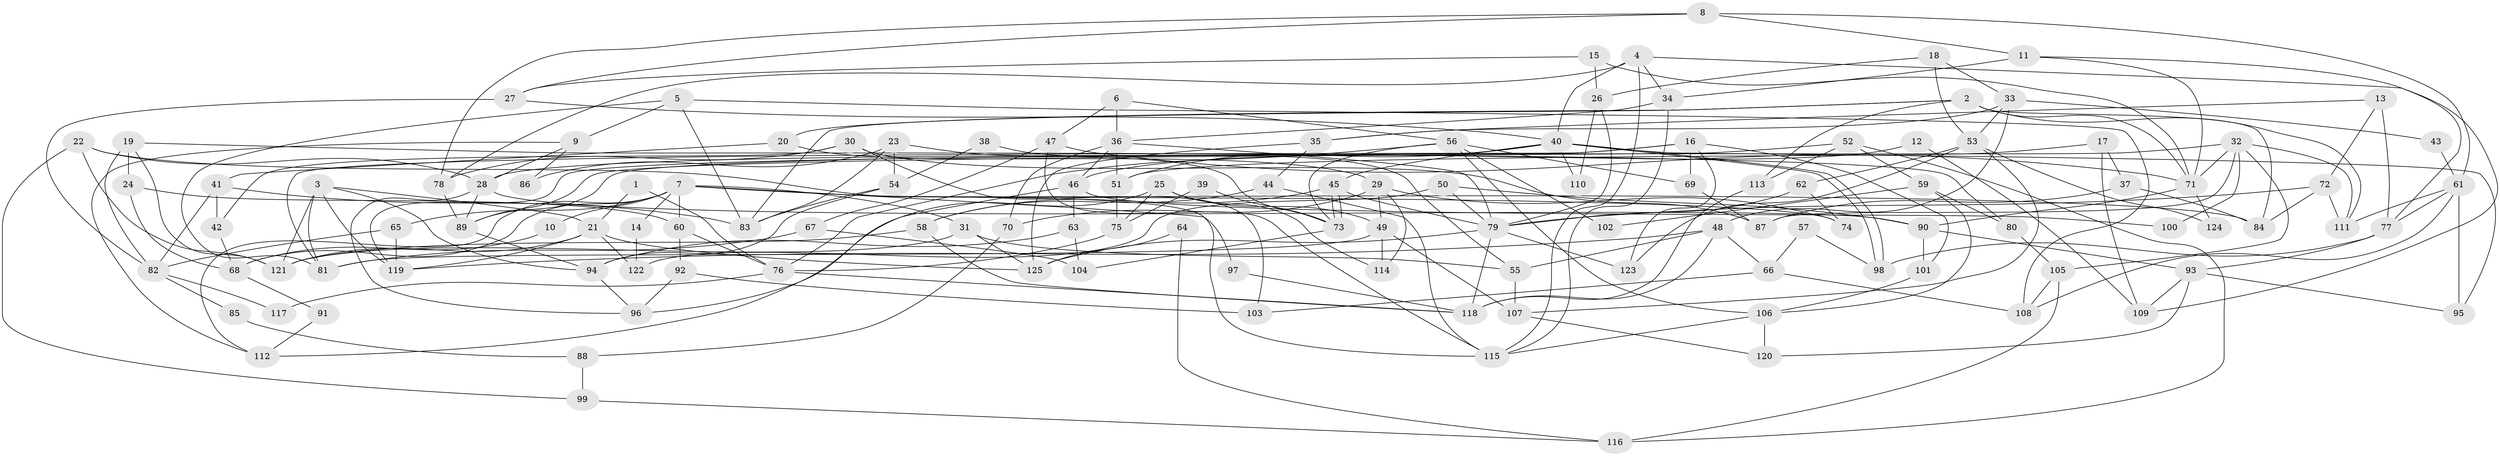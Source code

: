 // coarse degree distribution, {6: 0.0967741935483871, 9: 0.08064516129032258, 5: 0.3064516129032258, 3: 0.11290322580645161, 8: 0.04838709677419355, 4: 0.22580645161290322, 7: 0.08064516129032258, 10: 0.03225806451612903, 12: 0.016129032258064516}
// Generated by graph-tools (version 1.1) at 2025/37/03/04/25 23:37:08]
// undirected, 125 vertices, 250 edges
graph export_dot {
  node [color=gray90,style=filled];
  1;
  2;
  3;
  4;
  5;
  6;
  7;
  8;
  9;
  10;
  11;
  12;
  13;
  14;
  15;
  16;
  17;
  18;
  19;
  20;
  21;
  22;
  23;
  24;
  25;
  26;
  27;
  28;
  29;
  30;
  31;
  32;
  33;
  34;
  35;
  36;
  37;
  38;
  39;
  40;
  41;
  42;
  43;
  44;
  45;
  46;
  47;
  48;
  49;
  50;
  51;
  52;
  53;
  54;
  55;
  56;
  57;
  58;
  59;
  60;
  61;
  62;
  63;
  64;
  65;
  66;
  67;
  68;
  69;
  70;
  71;
  72;
  73;
  74;
  75;
  76;
  77;
  78;
  79;
  80;
  81;
  82;
  83;
  84;
  85;
  86;
  87;
  88;
  89;
  90;
  91;
  92;
  93;
  94;
  95;
  96;
  97;
  98;
  99;
  100;
  101;
  102;
  103;
  104;
  105;
  106;
  107;
  108;
  109;
  110;
  111;
  112;
  113;
  114;
  115;
  116;
  117;
  118;
  119;
  120;
  121;
  122;
  123;
  124;
  125;
  1 -- 76;
  1 -- 21;
  2 -- 111;
  2 -- 84;
  2 -- 20;
  2 -- 71;
  2 -- 83;
  2 -- 113;
  3 -- 81;
  3 -- 119;
  3 -- 21;
  3 -- 94;
  3 -- 121;
  4 -- 34;
  4 -- 40;
  4 -- 78;
  4 -- 109;
  4 -- 115;
  5 -- 83;
  5 -- 9;
  5 -- 81;
  5 -- 108;
  6 -- 36;
  6 -- 47;
  6 -- 56;
  7 -- 65;
  7 -- 84;
  7 -- 10;
  7 -- 14;
  7 -- 31;
  7 -- 60;
  7 -- 68;
  7 -- 74;
  7 -- 97;
  7 -- 112;
  8 -- 11;
  8 -- 78;
  8 -- 27;
  8 -- 61;
  9 -- 28;
  9 -- 112;
  9 -- 86;
  10 -- 68;
  11 -- 77;
  11 -- 71;
  11 -- 34;
  12 -- 109;
  12 -- 46;
  13 -- 35;
  13 -- 72;
  13 -- 77;
  14 -- 122;
  15 -- 71;
  15 -- 27;
  15 -- 26;
  16 -- 81;
  16 -- 123;
  16 -- 28;
  16 -- 69;
  16 -- 101;
  17 -- 109;
  17 -- 51;
  17 -- 37;
  18 -- 26;
  18 -- 33;
  18 -- 53;
  19 -- 121;
  19 -- 24;
  19 -- 80;
  19 -- 82;
  20 -- 41;
  20 -- 29;
  21 -- 125;
  21 -- 119;
  21 -- 121;
  21 -- 122;
  22 -- 121;
  22 -- 115;
  22 -- 28;
  22 -- 99;
  23 -- 73;
  23 -- 83;
  23 -- 54;
  23 -- 86;
  24 -- 60;
  24 -- 68;
  25 -- 114;
  25 -- 96;
  25 -- 49;
  25 -- 75;
  26 -- 79;
  26 -- 110;
  27 -- 40;
  27 -- 82;
  28 -- 89;
  28 -- 90;
  28 -- 96;
  29 -- 49;
  29 -- 70;
  29 -- 74;
  29 -- 114;
  30 -- 103;
  30 -- 78;
  30 -- 42;
  30 -- 87;
  31 -- 121;
  31 -- 55;
  31 -- 125;
  32 -- 89;
  32 -- 87;
  32 -- 71;
  32 -- 100;
  32 -- 105;
  32 -- 111;
  33 -- 48;
  33 -- 53;
  33 -- 35;
  33 -- 43;
  34 -- 36;
  34 -- 115;
  35 -- 44;
  35 -- 125;
  36 -- 79;
  36 -- 51;
  36 -- 46;
  36 -- 70;
  37 -- 87;
  37 -- 84;
  38 -- 54;
  38 -- 55;
  39 -- 73;
  39 -- 75;
  40 -- 98;
  40 -- 98;
  40 -- 45;
  40 -- 51;
  40 -- 95;
  40 -- 110;
  40 -- 119;
  41 -- 83;
  41 -- 82;
  41 -- 42;
  42 -- 68;
  43 -- 61;
  44 -- 115;
  44 -- 58;
  45 -- 73;
  45 -- 73;
  45 -- 79;
  45 -- 58;
  46 -- 63;
  46 -- 100;
  46 -- 112;
  47 -- 115;
  47 -- 71;
  47 -- 67;
  48 -- 119;
  48 -- 55;
  48 -- 66;
  48 -- 118;
  49 -- 107;
  49 -- 81;
  49 -- 114;
  50 -- 79;
  50 -- 90;
  50 -- 122;
  51 -- 75;
  52 -- 113;
  52 -- 59;
  52 -- 89;
  52 -- 116;
  53 -- 62;
  53 -- 107;
  53 -- 123;
  53 -- 124;
  54 -- 94;
  54 -- 83;
  55 -- 107;
  56 -- 106;
  56 -- 69;
  56 -- 73;
  56 -- 76;
  56 -- 102;
  57 -- 66;
  57 -- 98;
  58 -- 121;
  58 -- 118;
  59 -- 106;
  59 -- 80;
  59 -- 102;
  60 -- 76;
  60 -- 92;
  61 -- 77;
  61 -- 95;
  61 -- 108;
  61 -- 111;
  62 -- 79;
  62 -- 74;
  63 -- 94;
  63 -- 104;
  64 -- 125;
  64 -- 116;
  65 -- 119;
  65 -- 82;
  66 -- 108;
  66 -- 103;
  67 -- 81;
  67 -- 104;
  68 -- 91;
  69 -- 87;
  70 -- 88;
  71 -- 90;
  71 -- 124;
  72 -- 111;
  72 -- 79;
  72 -- 84;
  73 -- 104;
  75 -- 76;
  76 -- 118;
  76 -- 117;
  77 -- 93;
  77 -- 98;
  78 -- 89;
  79 -- 118;
  79 -- 125;
  79 -- 123;
  80 -- 105;
  82 -- 85;
  82 -- 117;
  85 -- 88;
  88 -- 99;
  89 -- 94;
  90 -- 93;
  90 -- 101;
  91 -- 112;
  92 -- 96;
  92 -- 103;
  93 -- 95;
  93 -- 109;
  93 -- 120;
  94 -- 96;
  97 -- 118;
  99 -- 116;
  101 -- 106;
  105 -- 108;
  105 -- 116;
  106 -- 115;
  106 -- 120;
  107 -- 120;
  113 -- 118;
}
